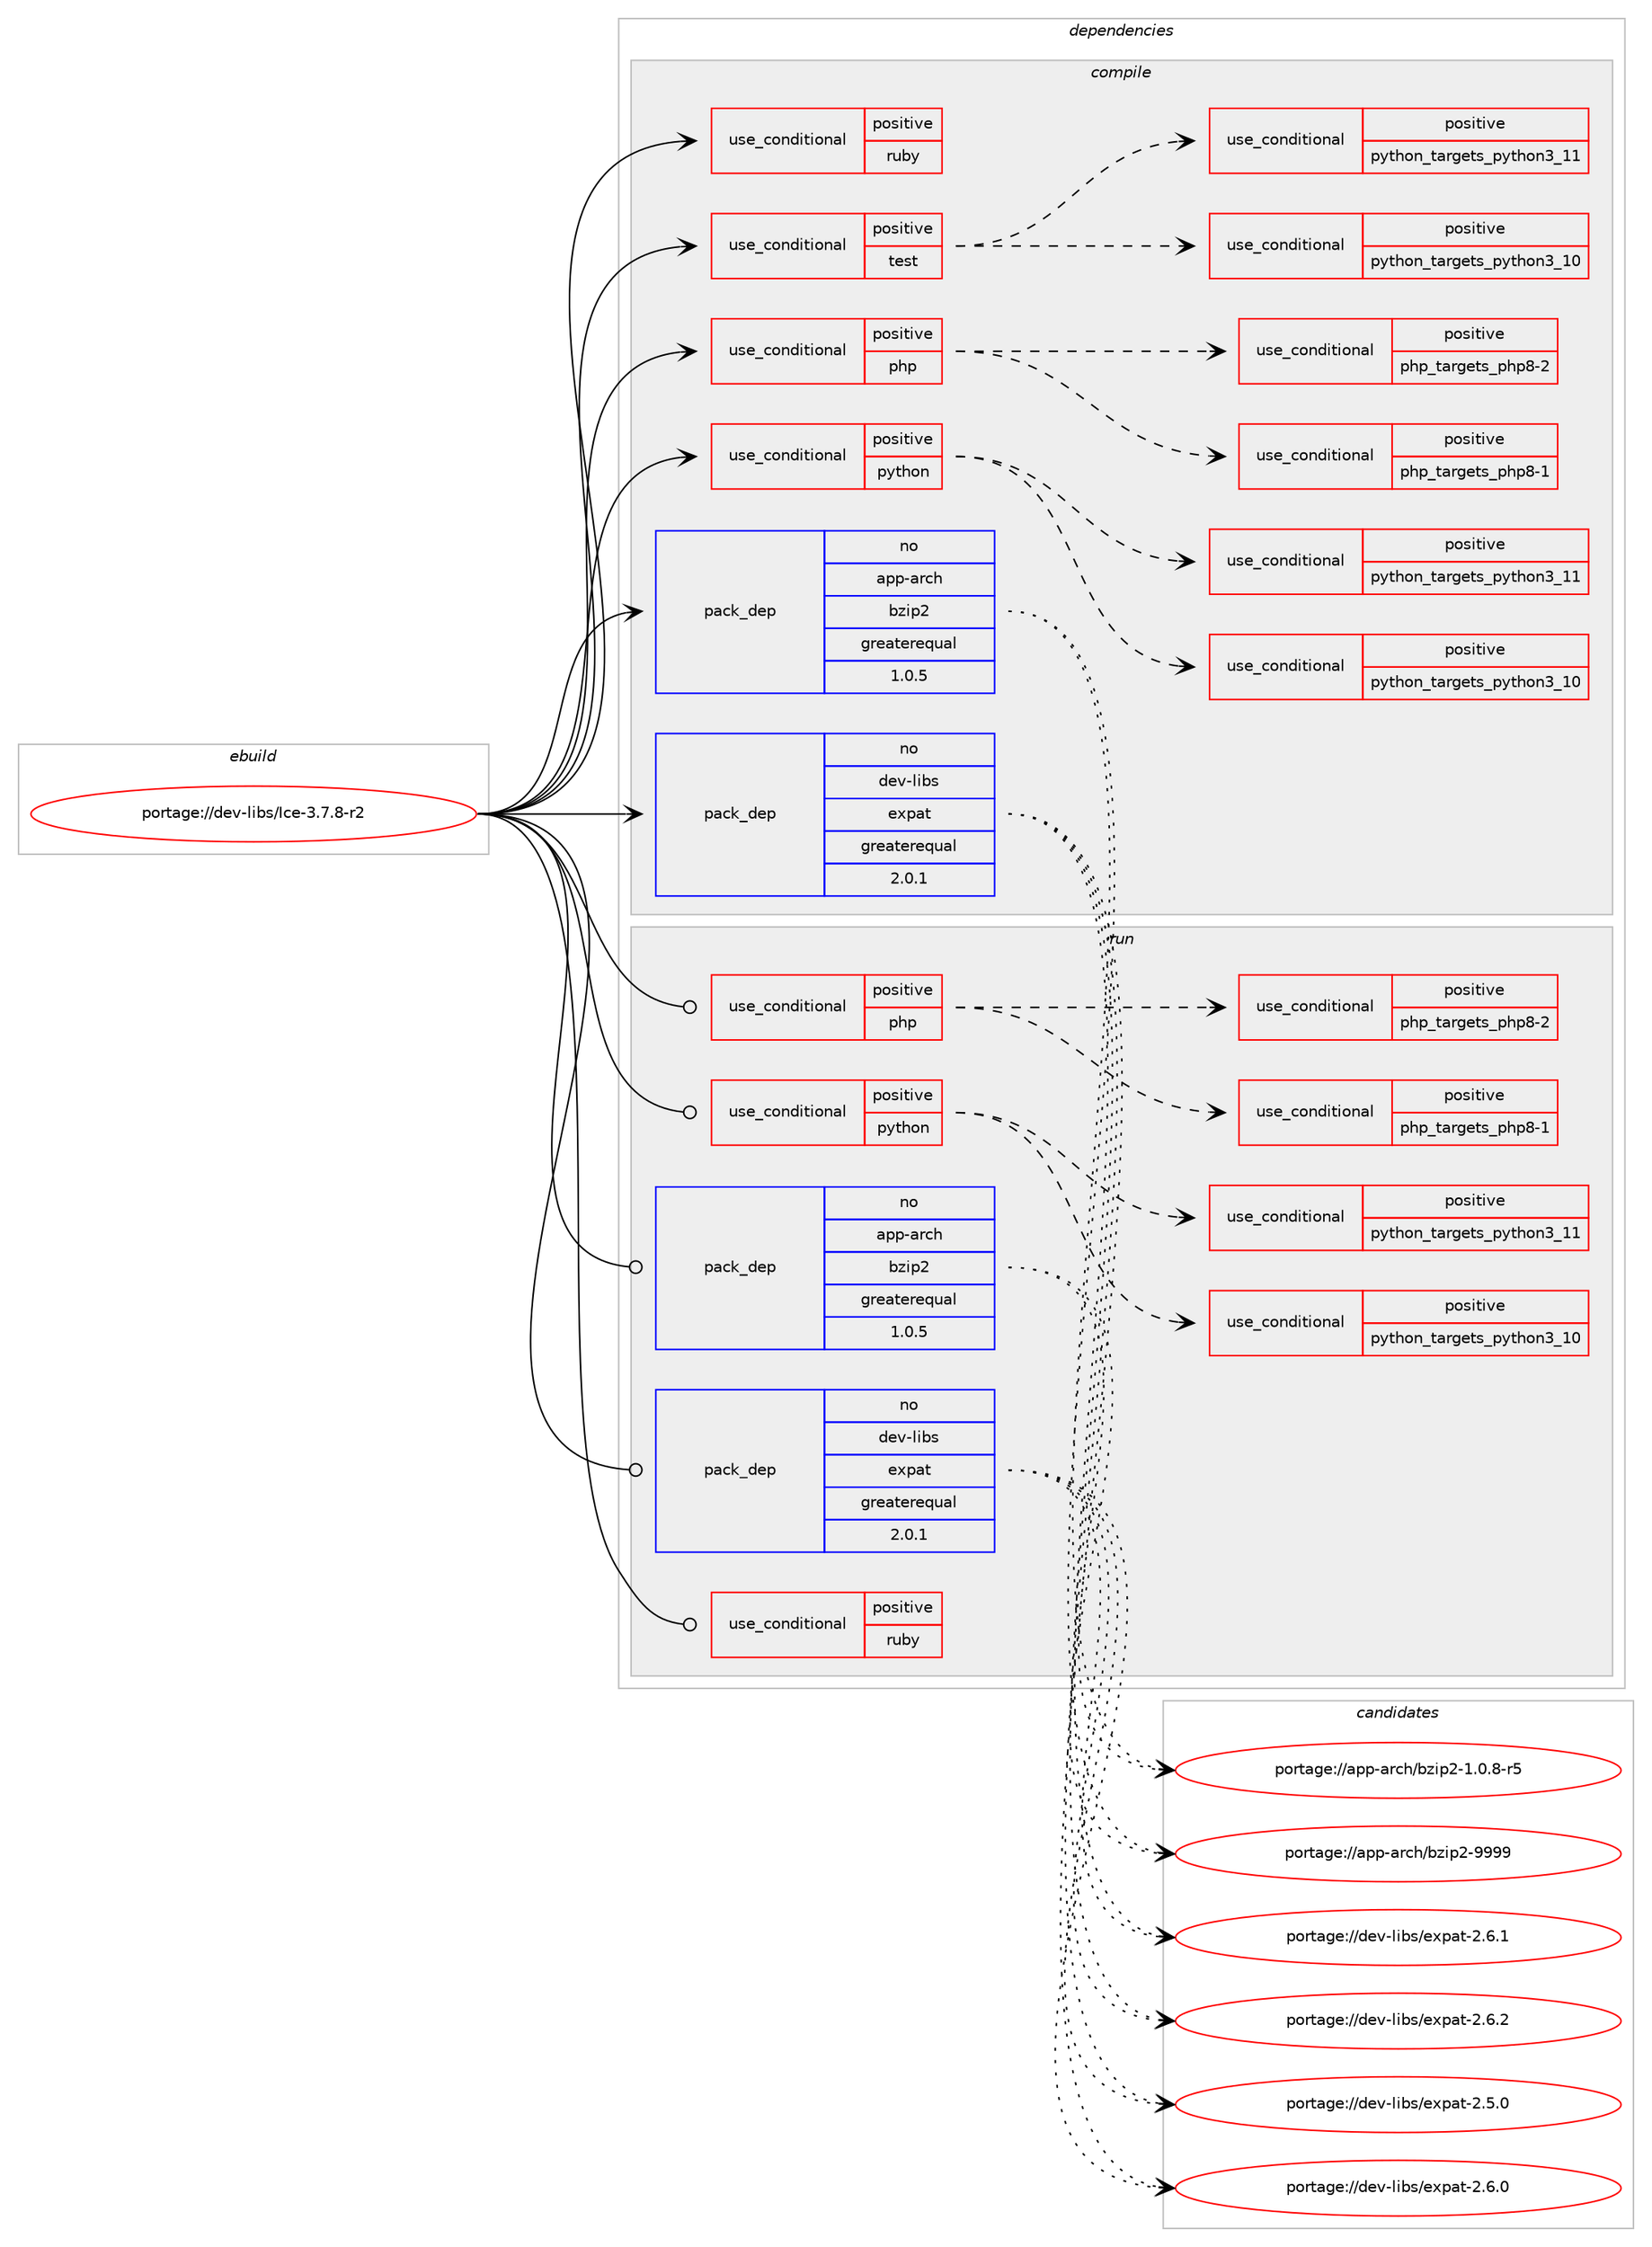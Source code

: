 digraph prolog {

# *************
# Graph options
# *************

newrank=true;
concentrate=true;
compound=true;
graph [rankdir=LR,fontname=Helvetica,fontsize=10,ranksep=1.5];#, ranksep=2.5, nodesep=0.2];
edge  [arrowhead=vee];
node  [fontname=Helvetica,fontsize=10];

# **********
# The ebuild
# **********

subgraph cluster_leftcol {
color=gray;
rank=same;
label=<<i>ebuild</i>>;
id [label="portage://dev-libs/Ice-3.7.8-r2", color=red, width=4, href="../dev-libs/Ice-3.7.8-r2.svg"];
}

# ****************
# The dependencies
# ****************

subgraph cluster_midcol {
color=gray;
label=<<i>dependencies</i>>;
subgraph cluster_compile {
fillcolor="#eeeeee";
style=filled;
label=<<i>compile</i>>;
subgraph cond24941 {
dependency53780 [label=<<TABLE BORDER="0" CELLBORDER="1" CELLSPACING="0" CELLPADDING="4"><TR><TD ROWSPAN="3" CELLPADDING="10">use_conditional</TD></TR><TR><TD>positive</TD></TR><TR><TD>php</TD></TR></TABLE>>, shape=none, color=red];
subgraph cond24942 {
dependency53781 [label=<<TABLE BORDER="0" CELLBORDER="1" CELLSPACING="0" CELLPADDING="4"><TR><TD ROWSPAN="3" CELLPADDING="10">use_conditional</TD></TR><TR><TD>positive</TD></TR><TR><TD>php_targets_php8-1</TD></TR></TABLE>>, shape=none, color=red];
# *** BEGIN UNKNOWN DEPENDENCY TYPE (TODO) ***
# dependency53781 -> package_dependency(portage://dev-libs/Ice-3.7.8-r2,install,no,dev-lang,php,none,[,,],[slot(8.1)],[])
# *** END UNKNOWN DEPENDENCY TYPE (TODO) ***

}
dependency53780:e -> dependency53781:w [weight=20,style="dashed",arrowhead="vee"];
subgraph cond24943 {
dependency53782 [label=<<TABLE BORDER="0" CELLBORDER="1" CELLSPACING="0" CELLPADDING="4"><TR><TD ROWSPAN="3" CELLPADDING="10">use_conditional</TD></TR><TR><TD>positive</TD></TR><TR><TD>php_targets_php8-2</TD></TR></TABLE>>, shape=none, color=red];
# *** BEGIN UNKNOWN DEPENDENCY TYPE (TODO) ***
# dependency53782 -> package_dependency(portage://dev-libs/Ice-3.7.8-r2,install,no,dev-lang,php,none,[,,],[slot(8.2)],[])
# *** END UNKNOWN DEPENDENCY TYPE (TODO) ***

}
dependency53780:e -> dependency53782:w [weight=20,style="dashed",arrowhead="vee"];
}
id:e -> dependency53780:w [weight=20,style="solid",arrowhead="vee"];
subgraph cond24944 {
dependency53783 [label=<<TABLE BORDER="0" CELLBORDER="1" CELLSPACING="0" CELLPADDING="4"><TR><TD ROWSPAN="3" CELLPADDING="10">use_conditional</TD></TR><TR><TD>positive</TD></TR><TR><TD>python</TD></TR></TABLE>>, shape=none, color=red];
subgraph cond24945 {
dependency53784 [label=<<TABLE BORDER="0" CELLBORDER="1" CELLSPACING="0" CELLPADDING="4"><TR><TD ROWSPAN="3" CELLPADDING="10">use_conditional</TD></TR><TR><TD>positive</TD></TR><TR><TD>python_targets_python3_10</TD></TR></TABLE>>, shape=none, color=red];
# *** BEGIN UNKNOWN DEPENDENCY TYPE (TODO) ***
# dependency53784 -> package_dependency(portage://dev-libs/Ice-3.7.8-r2,install,no,dev-lang,python,none,[,,],[slot(3.10)],[])
# *** END UNKNOWN DEPENDENCY TYPE (TODO) ***

}
dependency53783:e -> dependency53784:w [weight=20,style="dashed",arrowhead="vee"];
subgraph cond24946 {
dependency53785 [label=<<TABLE BORDER="0" CELLBORDER="1" CELLSPACING="0" CELLPADDING="4"><TR><TD ROWSPAN="3" CELLPADDING="10">use_conditional</TD></TR><TR><TD>positive</TD></TR><TR><TD>python_targets_python3_11</TD></TR></TABLE>>, shape=none, color=red];
# *** BEGIN UNKNOWN DEPENDENCY TYPE (TODO) ***
# dependency53785 -> package_dependency(portage://dev-libs/Ice-3.7.8-r2,install,no,dev-lang,python,none,[,,],[slot(3.11)],[])
# *** END UNKNOWN DEPENDENCY TYPE (TODO) ***

}
dependency53783:e -> dependency53785:w [weight=20,style="dashed",arrowhead="vee"];
}
id:e -> dependency53783:w [weight=20,style="solid",arrowhead="vee"];
subgraph cond24947 {
dependency53786 [label=<<TABLE BORDER="0" CELLBORDER="1" CELLSPACING="0" CELLPADDING="4"><TR><TD ROWSPAN="3" CELLPADDING="10">use_conditional</TD></TR><TR><TD>positive</TD></TR><TR><TD>ruby</TD></TR></TABLE>>, shape=none, color=red];
# *** BEGIN UNKNOWN DEPENDENCY TYPE (TODO) ***
# dependency53786 -> package_dependency(portage://dev-libs/Ice-3.7.8-r2,install,no,dev-lang,ruby,none,[,,],[slot(3.1)],[])
# *** END UNKNOWN DEPENDENCY TYPE (TODO) ***

}
id:e -> dependency53786:w [weight=20,style="solid",arrowhead="vee"];
subgraph cond24948 {
dependency53787 [label=<<TABLE BORDER="0" CELLBORDER="1" CELLSPACING="0" CELLPADDING="4"><TR><TD ROWSPAN="3" CELLPADDING="10">use_conditional</TD></TR><TR><TD>positive</TD></TR><TR><TD>test</TD></TR></TABLE>>, shape=none, color=red];
subgraph cond24949 {
dependency53788 [label=<<TABLE BORDER="0" CELLBORDER="1" CELLSPACING="0" CELLPADDING="4"><TR><TD ROWSPAN="3" CELLPADDING="10">use_conditional</TD></TR><TR><TD>positive</TD></TR><TR><TD>python_targets_python3_10</TD></TR></TABLE>>, shape=none, color=red];
# *** BEGIN UNKNOWN DEPENDENCY TYPE (TODO) ***
# dependency53788 -> package_dependency(portage://dev-libs/Ice-3.7.8-r2,install,no,dev-lang,python,none,[,,],[slot(3.10)],[])
# *** END UNKNOWN DEPENDENCY TYPE (TODO) ***

}
dependency53787:e -> dependency53788:w [weight=20,style="dashed",arrowhead="vee"];
subgraph cond24950 {
dependency53789 [label=<<TABLE BORDER="0" CELLBORDER="1" CELLSPACING="0" CELLPADDING="4"><TR><TD ROWSPAN="3" CELLPADDING="10">use_conditional</TD></TR><TR><TD>positive</TD></TR><TR><TD>python_targets_python3_11</TD></TR></TABLE>>, shape=none, color=red];
# *** BEGIN UNKNOWN DEPENDENCY TYPE (TODO) ***
# dependency53789 -> package_dependency(portage://dev-libs/Ice-3.7.8-r2,install,no,dev-lang,python,none,[,,],[slot(3.11)],[])
# *** END UNKNOWN DEPENDENCY TYPE (TODO) ***

}
dependency53787:e -> dependency53789:w [weight=20,style="dashed",arrowhead="vee"];
# *** BEGIN UNKNOWN DEPENDENCY TYPE (TODO) ***
# dependency53787 -> package_dependency(portage://dev-libs/Ice-3.7.8-r2,install,no,dev-python,passlib,none,[,,],[],[use(optenable(python_targets_python3_10),negative),use(optenable(python_targets_python3_11),negative)])
# *** END UNKNOWN DEPENDENCY TYPE (TODO) ***

}
id:e -> dependency53787:w [weight=20,style="solid",arrowhead="vee"];
subgraph pack27725 {
dependency53790 [label=<<TABLE BORDER="0" CELLBORDER="1" CELLSPACING="0" CELLPADDING="4" WIDTH="220"><TR><TD ROWSPAN="6" CELLPADDING="30">pack_dep</TD></TR><TR><TD WIDTH="110">no</TD></TR><TR><TD>app-arch</TD></TR><TR><TD>bzip2</TD></TR><TR><TD>greaterequal</TD></TR><TR><TD>1.0.5</TD></TR></TABLE>>, shape=none, color=blue];
}
id:e -> dependency53790:w [weight=20,style="solid",arrowhead="vee"];
# *** BEGIN UNKNOWN DEPENDENCY TYPE (TODO) ***
# id -> package_dependency(portage://dev-libs/Ice-3.7.8-r2,install,no,dev-cpp,libmcpp,none,[,,],[],[])
# *** END UNKNOWN DEPENDENCY TYPE (TODO) ***

# *** BEGIN UNKNOWN DEPENDENCY TYPE (TODO) ***
# id -> package_dependency(portage://dev-libs/Ice-3.7.8-r2,install,no,dev-db,lmdb,none,[,,],any_same_slot,[])
# *** END UNKNOWN DEPENDENCY TYPE (TODO) ***

subgraph pack27726 {
dependency53791 [label=<<TABLE BORDER="0" CELLBORDER="1" CELLSPACING="0" CELLPADDING="4" WIDTH="220"><TR><TD ROWSPAN="6" CELLPADDING="30">pack_dep</TD></TR><TR><TD WIDTH="110">no</TD></TR><TR><TD>dev-libs</TD></TR><TR><TD>expat</TD></TR><TR><TD>greaterequal</TD></TR><TR><TD>2.0.1</TD></TR></TABLE>>, shape=none, color=blue];
}
id:e -> dependency53791:w [weight=20,style="solid",arrowhead="vee"];
# *** BEGIN UNKNOWN DEPENDENCY TYPE (TODO) ***
# id -> package_dependency(portage://dev-libs/Ice-3.7.8-r2,install,no,dev-libs,libedit,none,[,,],[],[])
# *** END UNKNOWN DEPENDENCY TYPE (TODO) ***

# *** BEGIN UNKNOWN DEPENDENCY TYPE (TODO) ***
# id -> package_dependency(portage://dev-libs/Ice-3.7.8-r2,install,no,dev-libs,openssl,none,[,,],[slot(0),equal],[])
# *** END UNKNOWN DEPENDENCY TYPE (TODO) ***

# *** BEGIN UNKNOWN DEPENDENCY TYPE (TODO) ***
# id -> package_dependency(portage://dev-libs/Ice-3.7.8-r2,install,no,virtual,libcrypt,none,[,,],any_same_slot,[])
# *** END UNKNOWN DEPENDENCY TYPE (TODO) ***

}
subgraph cluster_compileandrun {
fillcolor="#eeeeee";
style=filled;
label=<<i>compile and run</i>>;
}
subgraph cluster_run {
fillcolor="#eeeeee";
style=filled;
label=<<i>run</i>>;
subgraph cond24951 {
dependency53792 [label=<<TABLE BORDER="0" CELLBORDER="1" CELLSPACING="0" CELLPADDING="4"><TR><TD ROWSPAN="3" CELLPADDING="10">use_conditional</TD></TR><TR><TD>positive</TD></TR><TR><TD>php</TD></TR></TABLE>>, shape=none, color=red];
subgraph cond24952 {
dependency53793 [label=<<TABLE BORDER="0" CELLBORDER="1" CELLSPACING="0" CELLPADDING="4"><TR><TD ROWSPAN="3" CELLPADDING="10">use_conditional</TD></TR><TR><TD>positive</TD></TR><TR><TD>php_targets_php8-1</TD></TR></TABLE>>, shape=none, color=red];
# *** BEGIN UNKNOWN DEPENDENCY TYPE (TODO) ***
# dependency53793 -> package_dependency(portage://dev-libs/Ice-3.7.8-r2,run,no,dev-lang,php,none,[,,],[slot(8.1)],[])
# *** END UNKNOWN DEPENDENCY TYPE (TODO) ***

}
dependency53792:e -> dependency53793:w [weight=20,style="dashed",arrowhead="vee"];
subgraph cond24953 {
dependency53794 [label=<<TABLE BORDER="0" CELLBORDER="1" CELLSPACING="0" CELLPADDING="4"><TR><TD ROWSPAN="3" CELLPADDING="10">use_conditional</TD></TR><TR><TD>positive</TD></TR><TR><TD>php_targets_php8-2</TD></TR></TABLE>>, shape=none, color=red];
# *** BEGIN UNKNOWN DEPENDENCY TYPE (TODO) ***
# dependency53794 -> package_dependency(portage://dev-libs/Ice-3.7.8-r2,run,no,dev-lang,php,none,[,,],[slot(8.2)],[])
# *** END UNKNOWN DEPENDENCY TYPE (TODO) ***

}
dependency53792:e -> dependency53794:w [weight=20,style="dashed",arrowhead="vee"];
}
id:e -> dependency53792:w [weight=20,style="solid",arrowhead="odot"];
subgraph cond24954 {
dependency53795 [label=<<TABLE BORDER="0" CELLBORDER="1" CELLSPACING="0" CELLPADDING="4"><TR><TD ROWSPAN="3" CELLPADDING="10">use_conditional</TD></TR><TR><TD>positive</TD></TR><TR><TD>python</TD></TR></TABLE>>, shape=none, color=red];
subgraph cond24955 {
dependency53796 [label=<<TABLE BORDER="0" CELLBORDER="1" CELLSPACING="0" CELLPADDING="4"><TR><TD ROWSPAN="3" CELLPADDING="10">use_conditional</TD></TR><TR><TD>positive</TD></TR><TR><TD>python_targets_python3_10</TD></TR></TABLE>>, shape=none, color=red];
# *** BEGIN UNKNOWN DEPENDENCY TYPE (TODO) ***
# dependency53796 -> package_dependency(portage://dev-libs/Ice-3.7.8-r2,run,no,dev-lang,python,none,[,,],[slot(3.10)],[])
# *** END UNKNOWN DEPENDENCY TYPE (TODO) ***

}
dependency53795:e -> dependency53796:w [weight=20,style="dashed",arrowhead="vee"];
subgraph cond24956 {
dependency53797 [label=<<TABLE BORDER="0" CELLBORDER="1" CELLSPACING="0" CELLPADDING="4"><TR><TD ROWSPAN="3" CELLPADDING="10">use_conditional</TD></TR><TR><TD>positive</TD></TR><TR><TD>python_targets_python3_11</TD></TR></TABLE>>, shape=none, color=red];
# *** BEGIN UNKNOWN DEPENDENCY TYPE (TODO) ***
# dependency53797 -> package_dependency(portage://dev-libs/Ice-3.7.8-r2,run,no,dev-lang,python,none,[,,],[slot(3.11)],[])
# *** END UNKNOWN DEPENDENCY TYPE (TODO) ***

}
dependency53795:e -> dependency53797:w [weight=20,style="dashed",arrowhead="vee"];
}
id:e -> dependency53795:w [weight=20,style="solid",arrowhead="odot"];
subgraph cond24957 {
dependency53798 [label=<<TABLE BORDER="0" CELLBORDER="1" CELLSPACING="0" CELLPADDING="4"><TR><TD ROWSPAN="3" CELLPADDING="10">use_conditional</TD></TR><TR><TD>positive</TD></TR><TR><TD>ruby</TD></TR></TABLE>>, shape=none, color=red];
# *** BEGIN UNKNOWN DEPENDENCY TYPE (TODO) ***
# dependency53798 -> package_dependency(portage://dev-libs/Ice-3.7.8-r2,run,no,dev-lang,ruby,none,[,,],[slot(3.1)],[])
# *** END UNKNOWN DEPENDENCY TYPE (TODO) ***

}
id:e -> dependency53798:w [weight=20,style="solid",arrowhead="odot"];
subgraph pack27727 {
dependency53799 [label=<<TABLE BORDER="0" CELLBORDER="1" CELLSPACING="0" CELLPADDING="4" WIDTH="220"><TR><TD ROWSPAN="6" CELLPADDING="30">pack_dep</TD></TR><TR><TD WIDTH="110">no</TD></TR><TR><TD>app-arch</TD></TR><TR><TD>bzip2</TD></TR><TR><TD>greaterequal</TD></TR><TR><TD>1.0.5</TD></TR></TABLE>>, shape=none, color=blue];
}
id:e -> dependency53799:w [weight=20,style="solid",arrowhead="odot"];
# *** BEGIN UNKNOWN DEPENDENCY TYPE (TODO) ***
# id -> package_dependency(portage://dev-libs/Ice-3.7.8-r2,run,no,dev-cpp,libmcpp,none,[,,],[],[])
# *** END UNKNOWN DEPENDENCY TYPE (TODO) ***

# *** BEGIN UNKNOWN DEPENDENCY TYPE (TODO) ***
# id -> package_dependency(portage://dev-libs/Ice-3.7.8-r2,run,no,dev-db,lmdb,none,[,,],any_same_slot,[])
# *** END UNKNOWN DEPENDENCY TYPE (TODO) ***

subgraph pack27728 {
dependency53800 [label=<<TABLE BORDER="0" CELLBORDER="1" CELLSPACING="0" CELLPADDING="4" WIDTH="220"><TR><TD ROWSPAN="6" CELLPADDING="30">pack_dep</TD></TR><TR><TD WIDTH="110">no</TD></TR><TR><TD>dev-libs</TD></TR><TR><TD>expat</TD></TR><TR><TD>greaterequal</TD></TR><TR><TD>2.0.1</TD></TR></TABLE>>, shape=none, color=blue];
}
id:e -> dependency53800:w [weight=20,style="solid",arrowhead="odot"];
# *** BEGIN UNKNOWN DEPENDENCY TYPE (TODO) ***
# id -> package_dependency(portage://dev-libs/Ice-3.7.8-r2,run,no,dev-libs,libedit,none,[,,],[],[])
# *** END UNKNOWN DEPENDENCY TYPE (TODO) ***

# *** BEGIN UNKNOWN DEPENDENCY TYPE (TODO) ***
# id -> package_dependency(portage://dev-libs/Ice-3.7.8-r2,run,no,dev-libs,openssl,none,[,,],[slot(0),equal],[])
# *** END UNKNOWN DEPENDENCY TYPE (TODO) ***

# *** BEGIN UNKNOWN DEPENDENCY TYPE (TODO) ***
# id -> package_dependency(portage://dev-libs/Ice-3.7.8-r2,run,no,virtual,libcrypt,none,[,,],any_same_slot,[])
# *** END UNKNOWN DEPENDENCY TYPE (TODO) ***

}
}

# **************
# The candidates
# **************

subgraph cluster_choices {
rank=same;
color=gray;
label=<<i>candidates</i>>;

subgraph choice27725 {
color=black;
nodesep=1;
choice971121124597114991044798122105112504549464846564511453 [label="portage://app-arch/bzip2-1.0.8-r5", color=red, width=4,href="../app-arch/bzip2-1.0.8-r5.svg"];
choice971121124597114991044798122105112504557575757 [label="portage://app-arch/bzip2-9999", color=red, width=4,href="../app-arch/bzip2-9999.svg"];
dependency53790:e -> choice971121124597114991044798122105112504549464846564511453:w [style=dotted,weight="100"];
dependency53790:e -> choice971121124597114991044798122105112504557575757:w [style=dotted,weight="100"];
}
subgraph choice27726 {
color=black;
nodesep=1;
choice10010111845108105981154710112011297116455046534648 [label="portage://dev-libs/expat-2.5.0", color=red, width=4,href="../dev-libs/expat-2.5.0.svg"];
choice10010111845108105981154710112011297116455046544648 [label="portage://dev-libs/expat-2.6.0", color=red, width=4,href="../dev-libs/expat-2.6.0.svg"];
choice10010111845108105981154710112011297116455046544649 [label="portage://dev-libs/expat-2.6.1", color=red, width=4,href="../dev-libs/expat-2.6.1.svg"];
choice10010111845108105981154710112011297116455046544650 [label="portage://dev-libs/expat-2.6.2", color=red, width=4,href="../dev-libs/expat-2.6.2.svg"];
dependency53791:e -> choice10010111845108105981154710112011297116455046534648:w [style=dotted,weight="100"];
dependency53791:e -> choice10010111845108105981154710112011297116455046544648:w [style=dotted,weight="100"];
dependency53791:e -> choice10010111845108105981154710112011297116455046544649:w [style=dotted,weight="100"];
dependency53791:e -> choice10010111845108105981154710112011297116455046544650:w [style=dotted,weight="100"];
}
subgraph choice27727 {
color=black;
nodesep=1;
choice971121124597114991044798122105112504549464846564511453 [label="portage://app-arch/bzip2-1.0.8-r5", color=red, width=4,href="../app-arch/bzip2-1.0.8-r5.svg"];
choice971121124597114991044798122105112504557575757 [label="portage://app-arch/bzip2-9999", color=red, width=4,href="../app-arch/bzip2-9999.svg"];
dependency53799:e -> choice971121124597114991044798122105112504549464846564511453:w [style=dotted,weight="100"];
dependency53799:e -> choice971121124597114991044798122105112504557575757:w [style=dotted,weight="100"];
}
subgraph choice27728 {
color=black;
nodesep=1;
choice10010111845108105981154710112011297116455046534648 [label="portage://dev-libs/expat-2.5.0", color=red, width=4,href="../dev-libs/expat-2.5.0.svg"];
choice10010111845108105981154710112011297116455046544648 [label="portage://dev-libs/expat-2.6.0", color=red, width=4,href="../dev-libs/expat-2.6.0.svg"];
choice10010111845108105981154710112011297116455046544649 [label="portage://dev-libs/expat-2.6.1", color=red, width=4,href="../dev-libs/expat-2.6.1.svg"];
choice10010111845108105981154710112011297116455046544650 [label="portage://dev-libs/expat-2.6.2", color=red, width=4,href="../dev-libs/expat-2.6.2.svg"];
dependency53800:e -> choice10010111845108105981154710112011297116455046534648:w [style=dotted,weight="100"];
dependency53800:e -> choice10010111845108105981154710112011297116455046544648:w [style=dotted,weight="100"];
dependency53800:e -> choice10010111845108105981154710112011297116455046544649:w [style=dotted,weight="100"];
dependency53800:e -> choice10010111845108105981154710112011297116455046544650:w [style=dotted,weight="100"];
}
}

}
